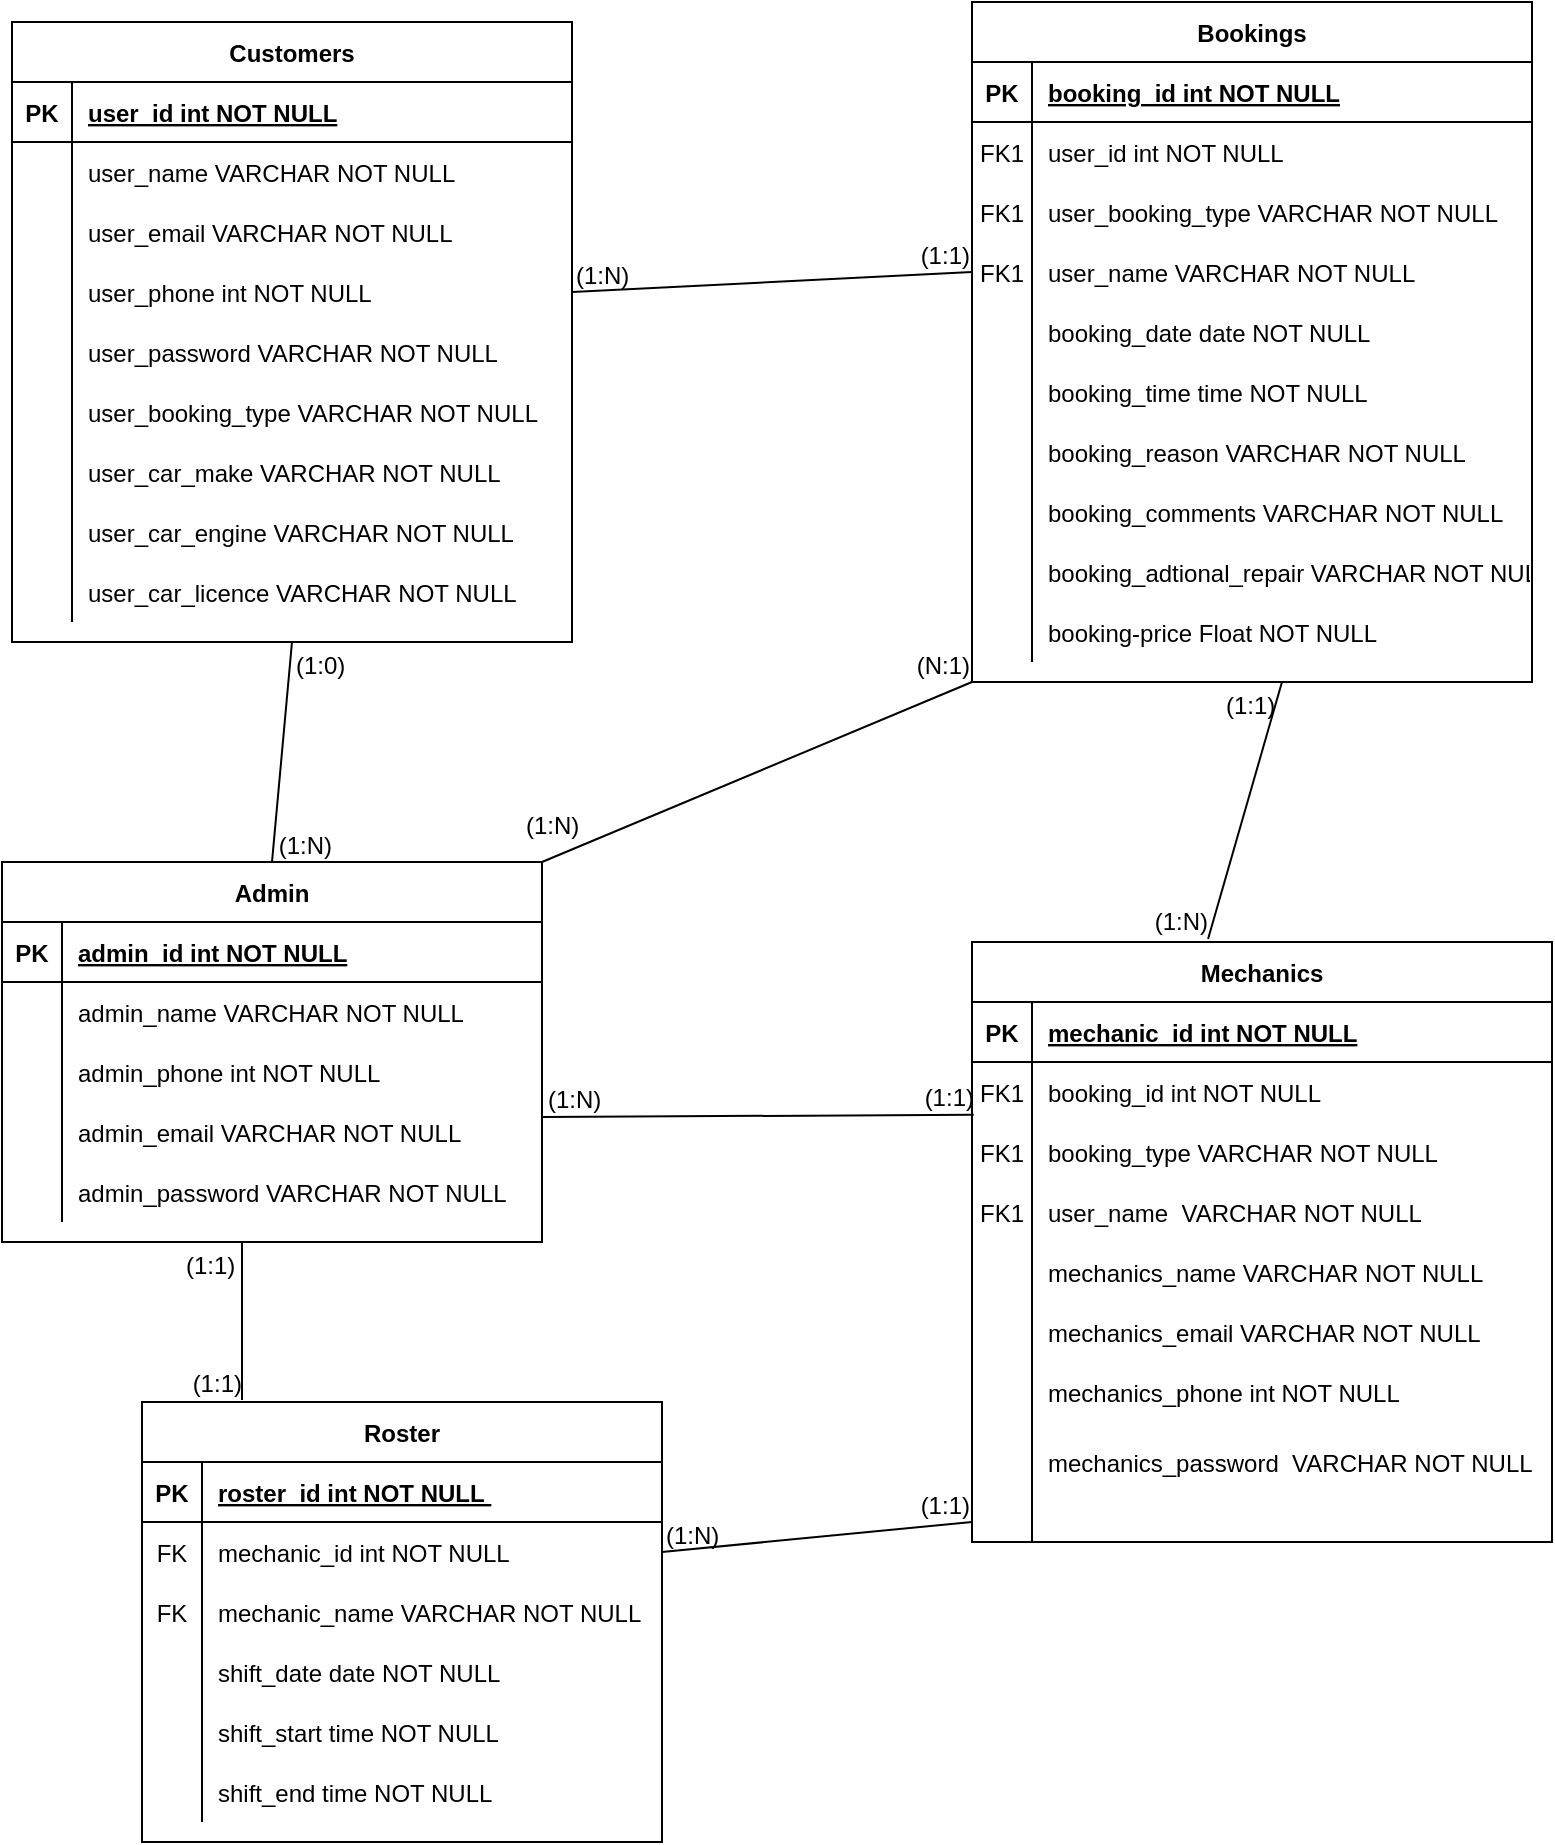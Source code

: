 <mxfile version="13.4.6" type="google"><diagram id="R2lEEEUBdFMjLlhIrx00" name="Page-1"><mxGraphModel dx="980" dy="446" grid="1" gridSize="10" guides="1" tooltips="1" connect="1" arrows="1" fold="1" page="1" pageScale="1" pageWidth="850" pageHeight="1100" math="0" shadow="0" extFonts="Permanent Marker^https://fonts.googleapis.com/css?family=Permanent+Marker"><root><mxCell id="0"/><mxCell id="1" parent="0"/><mxCell id="C-vyLk0tnHw3VtMMgP7b-2" value="Bookings" style="shape=table;startSize=30;container=1;collapsible=1;childLayout=tableLayout;fixedRows=1;rowLines=0;fontStyle=1;align=center;resizeLast=1;" parent="1" vertex="1"><mxGeometry x="515" y="20" width="280" height="340" as="geometry"/></mxCell><mxCell id="C-vyLk0tnHw3VtMMgP7b-3" value="" style="shape=partialRectangle;collapsible=0;dropTarget=0;pointerEvents=0;fillColor=none;points=[[0,0.5],[1,0.5]];portConstraint=eastwest;top=0;left=0;right=0;bottom=1;" parent="C-vyLk0tnHw3VtMMgP7b-2" vertex="1"><mxGeometry y="30" width="280" height="30" as="geometry"/></mxCell><mxCell id="C-vyLk0tnHw3VtMMgP7b-4" value="PK" style="shape=partialRectangle;overflow=hidden;connectable=0;fillColor=none;top=0;left=0;bottom=0;right=0;fontStyle=1;" parent="C-vyLk0tnHw3VtMMgP7b-3" vertex="1"><mxGeometry width="30" height="30" as="geometry"/></mxCell><mxCell id="C-vyLk0tnHw3VtMMgP7b-5" value="booking_id int NOT NULL" style="shape=partialRectangle;overflow=hidden;connectable=0;fillColor=none;top=0;left=0;bottom=0;right=0;align=left;spacingLeft=6;fontStyle=5;" parent="C-vyLk0tnHw3VtMMgP7b-3" vertex="1"><mxGeometry x="30" width="250" height="30" as="geometry"/></mxCell><mxCell id="C-vyLk0tnHw3VtMMgP7b-6" value="" style="shape=partialRectangle;collapsible=0;dropTarget=0;pointerEvents=0;fillColor=none;points=[[0,0.5],[1,0.5]];portConstraint=eastwest;top=0;left=0;right=0;bottom=0;" parent="C-vyLk0tnHw3VtMMgP7b-2" vertex="1"><mxGeometry y="60" width="280" height="30" as="geometry"/></mxCell><mxCell id="C-vyLk0tnHw3VtMMgP7b-7" value="FK1" style="shape=partialRectangle;overflow=hidden;connectable=0;fillColor=none;top=0;left=0;bottom=0;right=0;" parent="C-vyLk0tnHw3VtMMgP7b-6" vertex="1"><mxGeometry width="30" height="30" as="geometry"/></mxCell><mxCell id="C-vyLk0tnHw3VtMMgP7b-8" value="user_id int NOT NULL" style="shape=partialRectangle;overflow=hidden;connectable=0;fillColor=none;top=0;left=0;bottom=0;right=0;align=left;spacingLeft=6;" parent="C-vyLk0tnHw3VtMMgP7b-6" vertex="1"><mxGeometry x="30" width="250" height="30" as="geometry"/></mxCell><mxCell id="Sru7smreGGHzNyCPJgy1-29" value="" style="shape=partialRectangle;collapsible=0;dropTarget=0;pointerEvents=0;fillColor=none;points=[[0,0.5],[1,0.5]];portConstraint=eastwest;top=0;left=0;right=0;bottom=0;" parent="C-vyLk0tnHw3VtMMgP7b-2" vertex="1"><mxGeometry y="90" width="280" height="30" as="geometry"/></mxCell><mxCell id="Sru7smreGGHzNyCPJgy1-30" value="FK1" style="shape=partialRectangle;overflow=hidden;connectable=0;fillColor=none;top=0;left=0;bottom=0;right=0;" parent="Sru7smreGGHzNyCPJgy1-29" vertex="1"><mxGeometry width="30" height="30" as="geometry"/></mxCell><mxCell id="Sru7smreGGHzNyCPJgy1-31" value="user_booking_type VARCHAR NOT NULL" style="shape=partialRectangle;overflow=hidden;connectable=0;fillColor=none;top=0;left=0;bottom=0;right=0;align=left;spacingLeft=6;" parent="Sru7smreGGHzNyCPJgy1-29" vertex="1"><mxGeometry x="30" width="250" height="30" as="geometry"/></mxCell><mxCell id="Sru7smreGGHzNyCPJgy1-35" value="" style="shape=partialRectangle;collapsible=0;dropTarget=0;pointerEvents=0;fillColor=none;points=[[0,0.5],[1,0.5]];portConstraint=eastwest;top=0;left=0;right=0;bottom=0;" parent="C-vyLk0tnHw3VtMMgP7b-2" vertex="1"><mxGeometry y="120" width="280" height="30" as="geometry"/></mxCell><mxCell id="Sru7smreGGHzNyCPJgy1-36" value="FK1" style="shape=partialRectangle;overflow=hidden;connectable=0;fillColor=none;top=0;left=0;bottom=0;right=0;" parent="Sru7smreGGHzNyCPJgy1-35" vertex="1"><mxGeometry width="30" height="30" as="geometry"/></mxCell><mxCell id="Sru7smreGGHzNyCPJgy1-37" value="user_name VARCHAR NOT NULL" style="shape=partialRectangle;overflow=hidden;connectable=0;fillColor=none;top=0;left=0;bottom=0;right=0;align=left;spacingLeft=6;" parent="Sru7smreGGHzNyCPJgy1-35" vertex="1"><mxGeometry x="30" width="250" height="30" as="geometry"/></mxCell><mxCell id="Sru7smreGGHzNyCPJgy1-32" value="" style="shape=partialRectangle;collapsible=0;dropTarget=0;pointerEvents=0;fillColor=none;points=[[0,0.5],[1,0.5]];portConstraint=eastwest;top=0;left=0;right=0;bottom=0;" parent="C-vyLk0tnHw3VtMMgP7b-2" vertex="1"><mxGeometry y="150" width="280" height="30" as="geometry"/></mxCell><mxCell id="Sru7smreGGHzNyCPJgy1-33" value="" style="shape=partialRectangle;overflow=hidden;connectable=0;fillColor=none;top=0;left=0;bottom=0;right=0;" parent="Sru7smreGGHzNyCPJgy1-32" vertex="1"><mxGeometry width="30" height="30" as="geometry"/></mxCell><mxCell id="Sru7smreGGHzNyCPJgy1-34" value="booking_date date NOT NULL" style="shape=partialRectangle;overflow=hidden;connectable=0;fillColor=none;top=0;left=0;bottom=0;right=0;align=left;spacingLeft=6;" parent="Sru7smreGGHzNyCPJgy1-32" vertex="1"><mxGeometry x="30" width="250" height="30" as="geometry"/></mxCell><mxCell id="C-vyLk0tnHw3VtMMgP7b-9" value="" style="shape=partialRectangle;collapsible=0;dropTarget=0;pointerEvents=0;fillColor=none;points=[[0,0.5],[1,0.5]];portConstraint=eastwest;top=0;left=0;right=0;bottom=0;" parent="C-vyLk0tnHw3VtMMgP7b-2" vertex="1"><mxGeometry y="180" width="280" height="30" as="geometry"/></mxCell><mxCell id="C-vyLk0tnHw3VtMMgP7b-10" value="" style="shape=partialRectangle;overflow=hidden;connectable=0;fillColor=none;top=0;left=0;bottom=0;right=0;" parent="C-vyLk0tnHw3VtMMgP7b-9" vertex="1"><mxGeometry width="30" height="30" as="geometry"/></mxCell><mxCell id="C-vyLk0tnHw3VtMMgP7b-11" value="booking_time time NOT NULL" style="shape=partialRectangle;overflow=hidden;connectable=0;fillColor=none;top=0;left=0;bottom=0;right=0;align=left;spacingLeft=6;" parent="C-vyLk0tnHw3VtMMgP7b-9" vertex="1"><mxGeometry x="30" width="250" height="30" as="geometry"/></mxCell><mxCell id="Sru7smreGGHzNyCPJgy1-38" value="" style="shape=partialRectangle;collapsible=0;dropTarget=0;pointerEvents=0;fillColor=none;points=[[0,0.5],[1,0.5]];portConstraint=eastwest;top=0;left=0;right=0;bottom=0;" parent="C-vyLk0tnHw3VtMMgP7b-2" vertex="1"><mxGeometry y="210" width="280" height="30" as="geometry"/></mxCell><mxCell id="Sru7smreGGHzNyCPJgy1-39" value="" style="shape=partialRectangle;overflow=hidden;connectable=0;fillColor=none;top=0;left=0;bottom=0;right=0;" parent="Sru7smreGGHzNyCPJgy1-38" vertex="1"><mxGeometry width="30" height="30" as="geometry"/></mxCell><mxCell id="Sru7smreGGHzNyCPJgy1-40" value="booking_reason VARCHAR NOT NULL" style="shape=partialRectangle;overflow=hidden;connectable=0;fillColor=none;top=0;left=0;bottom=0;right=0;align=left;spacingLeft=6;" parent="Sru7smreGGHzNyCPJgy1-38" vertex="1"><mxGeometry x="30" width="250" height="30" as="geometry"/></mxCell><mxCell id="Sru7smreGGHzNyCPJgy1-41" value="" style="shape=partialRectangle;collapsible=0;dropTarget=0;pointerEvents=0;fillColor=none;points=[[0,0.5],[1,0.5]];portConstraint=eastwest;top=0;left=0;right=0;bottom=0;" parent="C-vyLk0tnHw3VtMMgP7b-2" vertex="1"><mxGeometry y="240" width="280" height="30" as="geometry"/></mxCell><mxCell id="Sru7smreGGHzNyCPJgy1-42" value="" style="shape=partialRectangle;overflow=hidden;connectable=0;fillColor=none;top=0;left=0;bottom=0;right=0;" parent="Sru7smreGGHzNyCPJgy1-41" vertex="1"><mxGeometry width="30" height="30" as="geometry"/></mxCell><mxCell id="Sru7smreGGHzNyCPJgy1-43" value="booking_comments VARCHAR NOT NULL" style="shape=partialRectangle;overflow=hidden;connectable=0;fillColor=none;top=0;left=0;bottom=0;right=0;align=left;spacingLeft=6;" parent="Sru7smreGGHzNyCPJgy1-41" vertex="1"><mxGeometry x="30" width="250" height="30" as="geometry"/></mxCell><mxCell id="Sru7smreGGHzNyCPJgy1-115" value="" style="shape=partialRectangle;collapsible=0;dropTarget=0;pointerEvents=0;fillColor=none;points=[[0,0.5],[1,0.5]];portConstraint=eastwest;top=0;left=0;right=0;bottom=0;" parent="C-vyLk0tnHw3VtMMgP7b-2" vertex="1"><mxGeometry y="270" width="280" height="30" as="geometry"/></mxCell><mxCell id="Sru7smreGGHzNyCPJgy1-116" value="" style="shape=partialRectangle;overflow=hidden;connectable=0;fillColor=none;top=0;left=0;bottom=0;right=0;" parent="Sru7smreGGHzNyCPJgy1-115" vertex="1"><mxGeometry width="30" height="30" as="geometry"/></mxCell><mxCell id="Sru7smreGGHzNyCPJgy1-117" value="booking_adtional_repair VARCHAR NOT NULL" style="shape=partialRectangle;overflow=hidden;connectable=0;fillColor=none;top=0;left=0;bottom=0;right=0;align=left;spacingLeft=6;" parent="Sru7smreGGHzNyCPJgy1-115" vertex="1"><mxGeometry x="30" width="250" height="30" as="geometry"/></mxCell><mxCell id="Sru7smreGGHzNyCPJgy1-44" value="" style="shape=partialRectangle;collapsible=0;dropTarget=0;pointerEvents=0;fillColor=none;points=[[0,0.5],[1,0.5]];portConstraint=eastwest;top=0;left=0;right=0;bottom=0;" parent="C-vyLk0tnHw3VtMMgP7b-2" vertex="1"><mxGeometry y="300" width="280" height="30" as="geometry"/></mxCell><mxCell id="Sru7smreGGHzNyCPJgy1-45" value="" style="shape=partialRectangle;overflow=hidden;connectable=0;fillColor=none;top=0;left=0;bottom=0;right=0;" parent="Sru7smreGGHzNyCPJgy1-44" vertex="1"><mxGeometry width="30" height="30" as="geometry"/></mxCell><mxCell id="Sru7smreGGHzNyCPJgy1-46" value="booking-price Float NOT NULL" style="shape=partialRectangle;overflow=hidden;connectable=0;fillColor=none;top=0;left=0;bottom=0;right=0;align=left;spacingLeft=6;" parent="Sru7smreGGHzNyCPJgy1-44" vertex="1"><mxGeometry x="30" width="250" height="30" as="geometry"/></mxCell><mxCell id="Sru7smreGGHzNyCPJgy1-138" value="" style="endArrow=none;html=1;rounded=0;exitX=1;exitY=0.5;exitDx=0;exitDy=0;entryX=0;entryY=0.5;entryDx=0;entryDy=0;" parent="1" source="Sru7smreGGHzNyCPJgy1-5" target="Sru7smreGGHzNyCPJgy1-35" edge="1"><mxGeometry relative="1" as="geometry"><mxPoint x="310" y="140" as="sourcePoint"/><mxPoint x="470" y="140" as="targetPoint"/></mxGeometry></mxCell><mxCell id="Sru7smreGGHzNyCPJgy1-139" value="(1:N)" style="resizable=0;html=1;align=left;verticalAlign=bottom;" parent="Sru7smreGGHzNyCPJgy1-138" connectable="0" vertex="1"><mxGeometry x="-1" relative="1" as="geometry"/></mxCell><mxCell id="Sru7smreGGHzNyCPJgy1-140" value="(1:1)" style="resizable=0;html=1;align=right;verticalAlign=bottom;" parent="Sru7smreGGHzNyCPJgy1-138" connectable="0" vertex="1"><mxGeometry x="1" relative="1" as="geometry"/></mxCell><mxCell id="Sru7smreGGHzNyCPJgy1-141" value="" style="endArrow=none;html=1;rounded=0;entryX=0.407;entryY=-0.005;entryDx=0;entryDy=0;entryPerimeter=0;" parent="1" target="C-vyLk0tnHw3VtMMgP7b-13" edge="1"><mxGeometry relative="1" as="geometry"><mxPoint x="670" y="360" as="sourcePoint"/><mxPoint x="666" y="490" as="targetPoint"/></mxGeometry></mxCell><mxCell id="Sru7smreGGHzNyCPJgy1-142" value="(1:1)" style="resizable=0;html=1;align=left;verticalAlign=bottom;" parent="Sru7smreGGHzNyCPJgy1-141" connectable="0" vertex="1"><mxGeometry x="-1" relative="1" as="geometry"><mxPoint x="-30" y="20" as="offset"/></mxGeometry></mxCell><mxCell id="Sru7smreGGHzNyCPJgy1-143" value="(1:N)" style="resizable=0;html=1;align=right;verticalAlign=bottom;" parent="Sru7smreGGHzNyCPJgy1-141" connectable="0" vertex="1"><mxGeometry x="1" relative="1" as="geometry"/></mxCell><mxCell id="Sru7smreGGHzNyCPJgy1-145" value="" style="endArrow=none;html=1;rounded=0;exitX=1;exitY=0.5;exitDx=0;exitDy=0;entryX=0;entryY=0.5;entryDx=0;entryDy=0;" parent="1" source="Sru7smreGGHzNyCPJgy1-100" target="Sru7smreGGHzNyCPJgy1-53" edge="1"><mxGeometry relative="1" as="geometry"><mxPoint x="560" y="500" as="sourcePoint"/><mxPoint x="720" y="500" as="targetPoint"/></mxGeometry></mxCell><mxCell id="Sru7smreGGHzNyCPJgy1-146" value="(1:N)" style="resizable=0;html=1;align=left;verticalAlign=bottom;" parent="Sru7smreGGHzNyCPJgy1-145" connectable="0" vertex="1"><mxGeometry x="-1" relative="1" as="geometry"/></mxCell><mxCell id="Sru7smreGGHzNyCPJgy1-147" value="(1:1)" style="resizable=0;html=1;align=right;verticalAlign=bottom;" parent="Sru7smreGGHzNyCPJgy1-145" connectable="0" vertex="1"><mxGeometry x="1" relative="1" as="geometry"/></mxCell><mxCell id="C-vyLk0tnHw3VtMMgP7b-23" value="Customers" style="shape=table;startSize=30;container=1;collapsible=1;childLayout=tableLayout;fixedRows=1;rowLines=0;fontStyle=1;align=center;resizeLast=1;" parent="1" vertex="1"><mxGeometry x="35" y="30" width="280" height="310" as="geometry"/></mxCell><mxCell id="C-vyLk0tnHw3VtMMgP7b-24" value="" style="shape=partialRectangle;collapsible=0;dropTarget=0;pointerEvents=0;fillColor=none;points=[[0,0.5],[1,0.5]];portConstraint=eastwest;top=0;left=0;right=0;bottom=1;" parent="C-vyLk0tnHw3VtMMgP7b-23" vertex="1"><mxGeometry y="30" width="280" height="30" as="geometry"/></mxCell><mxCell id="C-vyLk0tnHw3VtMMgP7b-25" value="PK" style="shape=partialRectangle;overflow=hidden;connectable=0;fillColor=none;top=0;left=0;bottom=0;right=0;fontStyle=1;" parent="C-vyLk0tnHw3VtMMgP7b-24" vertex="1"><mxGeometry width="30" height="30" as="geometry"/></mxCell><mxCell id="C-vyLk0tnHw3VtMMgP7b-26" value="user_id int NOT NULL" style="shape=partialRectangle;overflow=hidden;connectable=0;fillColor=none;top=0;left=0;bottom=0;right=0;align=left;spacingLeft=6;fontStyle=5;" parent="C-vyLk0tnHw3VtMMgP7b-24" vertex="1"><mxGeometry x="30" width="250" height="30" as="geometry"/></mxCell><mxCell id="C-vyLk0tnHw3VtMMgP7b-27" value="" style="shape=partialRectangle;collapsible=0;dropTarget=0;pointerEvents=0;fillColor=none;points=[[0,0.5],[1,0.5]];portConstraint=eastwest;top=0;left=0;right=0;bottom=0;" parent="C-vyLk0tnHw3VtMMgP7b-23" vertex="1"><mxGeometry y="60" width="280" height="30" as="geometry"/></mxCell><mxCell id="C-vyLk0tnHw3VtMMgP7b-28" value="" style="shape=partialRectangle;overflow=hidden;connectable=0;fillColor=none;top=0;left=0;bottom=0;right=0;" parent="C-vyLk0tnHw3VtMMgP7b-27" vertex="1"><mxGeometry width="30" height="30" as="geometry"/></mxCell><mxCell id="C-vyLk0tnHw3VtMMgP7b-29" value="user_name VARCHAR NOT NULL" style="shape=partialRectangle;overflow=hidden;connectable=0;fillColor=none;top=0;left=0;bottom=0;right=0;align=left;spacingLeft=6;" parent="C-vyLk0tnHw3VtMMgP7b-27" vertex="1"><mxGeometry x="30" width="250" height="30" as="geometry"/></mxCell><mxCell id="Sru7smreGGHzNyCPJgy1-2" value="" style="shape=partialRectangle;collapsible=0;dropTarget=0;pointerEvents=0;fillColor=none;points=[[0,0.5],[1,0.5]];portConstraint=eastwest;top=0;left=0;right=0;bottom=0;" parent="C-vyLk0tnHw3VtMMgP7b-23" vertex="1"><mxGeometry y="90" width="280" height="30" as="geometry"/></mxCell><mxCell id="Sru7smreGGHzNyCPJgy1-3" value="" style="shape=partialRectangle;overflow=hidden;connectable=0;fillColor=none;top=0;left=0;bottom=0;right=0;" parent="Sru7smreGGHzNyCPJgy1-2" vertex="1"><mxGeometry width="30" height="30" as="geometry"/></mxCell><mxCell id="Sru7smreGGHzNyCPJgy1-4" value="user_email VARCHAR NOT NULL" style="shape=partialRectangle;overflow=hidden;connectable=0;fillColor=none;top=0;left=0;bottom=0;right=0;align=left;spacingLeft=6;" parent="Sru7smreGGHzNyCPJgy1-2" vertex="1"><mxGeometry x="30" width="250" height="30" as="geometry"/></mxCell><mxCell id="Sru7smreGGHzNyCPJgy1-5" value="" style="shape=partialRectangle;collapsible=0;dropTarget=0;pointerEvents=0;fillColor=none;points=[[0,0.5],[1,0.5]];portConstraint=eastwest;top=0;left=0;right=0;bottom=0;" parent="C-vyLk0tnHw3VtMMgP7b-23" vertex="1"><mxGeometry y="120" width="280" height="30" as="geometry"/></mxCell><mxCell id="Sru7smreGGHzNyCPJgy1-6" value="" style="shape=partialRectangle;overflow=hidden;connectable=0;fillColor=none;top=0;left=0;bottom=0;right=0;" parent="Sru7smreGGHzNyCPJgy1-5" vertex="1"><mxGeometry width="30" height="30" as="geometry"/></mxCell><mxCell id="Sru7smreGGHzNyCPJgy1-7" value="user_phone int NOT NULL" style="shape=partialRectangle;overflow=hidden;connectable=0;fillColor=none;top=0;left=0;bottom=0;right=0;align=left;spacingLeft=6;" parent="Sru7smreGGHzNyCPJgy1-5" vertex="1"><mxGeometry x="30" width="250" height="30" as="geometry"/></mxCell><mxCell id="Sru7smreGGHzNyCPJgy1-8" value="" style="shape=partialRectangle;collapsible=0;dropTarget=0;pointerEvents=0;fillColor=none;points=[[0,0.5],[1,0.5]];portConstraint=eastwest;top=0;left=0;right=0;bottom=0;" parent="C-vyLk0tnHw3VtMMgP7b-23" vertex="1"><mxGeometry y="150" width="280" height="30" as="geometry"/></mxCell><mxCell id="Sru7smreGGHzNyCPJgy1-9" value="" style="shape=partialRectangle;overflow=hidden;connectable=0;fillColor=none;top=0;left=0;bottom=0;right=0;" parent="Sru7smreGGHzNyCPJgy1-8" vertex="1"><mxGeometry width="30" height="30" as="geometry"/></mxCell><mxCell id="Sru7smreGGHzNyCPJgy1-10" value="user_password VARCHAR NOT NULL" style="shape=partialRectangle;overflow=hidden;connectable=0;fillColor=none;top=0;left=0;bottom=0;right=0;align=left;spacingLeft=6;" parent="Sru7smreGGHzNyCPJgy1-8" vertex="1"><mxGeometry x="30" width="250" height="30" as="geometry"/></mxCell><mxCell id="Sru7smreGGHzNyCPJgy1-11" value="" style="shape=partialRectangle;collapsible=0;dropTarget=0;pointerEvents=0;fillColor=none;points=[[0,0.5],[1,0.5]];portConstraint=eastwest;top=0;left=0;right=0;bottom=0;" parent="C-vyLk0tnHw3VtMMgP7b-23" vertex="1"><mxGeometry y="180" width="280" height="30" as="geometry"/></mxCell><mxCell id="Sru7smreGGHzNyCPJgy1-12" value="" style="shape=partialRectangle;overflow=hidden;connectable=0;fillColor=none;top=0;left=0;bottom=0;right=0;" parent="Sru7smreGGHzNyCPJgy1-11" vertex="1"><mxGeometry width="30" height="30" as="geometry"/></mxCell><mxCell id="Sru7smreGGHzNyCPJgy1-13" value="user_booking_type VARCHAR NOT NULL" style="shape=partialRectangle;overflow=hidden;connectable=0;fillColor=none;top=0;left=0;bottom=0;right=0;align=left;spacingLeft=6;" parent="Sru7smreGGHzNyCPJgy1-11" vertex="1"><mxGeometry x="30" width="250" height="30" as="geometry"/></mxCell><mxCell id="Sru7smreGGHzNyCPJgy1-14" value="" style="shape=partialRectangle;collapsible=0;dropTarget=0;pointerEvents=0;fillColor=none;points=[[0,0.5],[1,0.5]];portConstraint=eastwest;top=0;left=0;right=0;bottom=0;" parent="C-vyLk0tnHw3VtMMgP7b-23" vertex="1"><mxGeometry y="210" width="280" height="30" as="geometry"/></mxCell><mxCell id="Sru7smreGGHzNyCPJgy1-15" value="" style="shape=partialRectangle;overflow=hidden;connectable=0;fillColor=none;top=0;left=0;bottom=0;right=0;" parent="Sru7smreGGHzNyCPJgy1-14" vertex="1"><mxGeometry width="30" height="30" as="geometry"/></mxCell><mxCell id="Sru7smreGGHzNyCPJgy1-16" value="user_car_make VARCHAR NOT NULL" style="shape=partialRectangle;overflow=hidden;connectable=0;fillColor=none;top=0;left=0;bottom=0;right=0;align=left;spacingLeft=6;" parent="Sru7smreGGHzNyCPJgy1-14" vertex="1"><mxGeometry x="30" width="250" height="30" as="geometry"/></mxCell><mxCell id="Sru7smreGGHzNyCPJgy1-17" value="" style="shape=partialRectangle;collapsible=0;dropTarget=0;pointerEvents=0;fillColor=none;points=[[0,0.5],[1,0.5]];portConstraint=eastwest;top=0;left=0;right=0;bottom=0;" parent="C-vyLk0tnHw3VtMMgP7b-23" vertex="1"><mxGeometry y="240" width="280" height="30" as="geometry"/></mxCell><mxCell id="Sru7smreGGHzNyCPJgy1-18" value="" style="shape=partialRectangle;overflow=hidden;connectable=0;fillColor=none;top=0;left=0;bottom=0;right=0;" parent="Sru7smreGGHzNyCPJgy1-17" vertex="1"><mxGeometry width="30" height="30" as="geometry"/></mxCell><mxCell id="Sru7smreGGHzNyCPJgy1-19" value="user_car_engine VARCHAR NOT NULL" style="shape=partialRectangle;overflow=hidden;connectable=0;fillColor=none;top=0;left=0;bottom=0;right=0;align=left;spacingLeft=6;" parent="Sru7smreGGHzNyCPJgy1-17" vertex="1"><mxGeometry x="30" width="250" height="30" as="geometry"/></mxCell><mxCell id="Sru7smreGGHzNyCPJgy1-20" value="" style="shape=partialRectangle;collapsible=0;dropTarget=0;pointerEvents=0;fillColor=none;points=[[0,0.5],[1,0.5]];portConstraint=eastwest;top=0;left=0;right=0;bottom=0;" parent="C-vyLk0tnHw3VtMMgP7b-23" vertex="1"><mxGeometry y="270" width="280" height="30" as="geometry"/></mxCell><mxCell id="Sru7smreGGHzNyCPJgy1-21" value="" style="shape=partialRectangle;overflow=hidden;connectable=0;fillColor=none;top=0;left=0;bottom=0;right=0;" parent="Sru7smreGGHzNyCPJgy1-20" vertex="1"><mxGeometry width="30" height="30" as="geometry"/></mxCell><mxCell id="Sru7smreGGHzNyCPJgy1-22" value="user_car_licence VARCHAR NOT NULL" style="shape=partialRectangle;overflow=hidden;connectable=0;fillColor=none;top=0;left=0;bottom=0;right=0;align=left;spacingLeft=6;" parent="Sru7smreGGHzNyCPJgy1-20" vertex="1"><mxGeometry x="30" width="250" height="30" as="geometry"/></mxCell><mxCell id="Sru7smreGGHzNyCPJgy1-148" value="" style="endArrow=none;html=1;rounded=0;" parent="1" edge="1"><mxGeometry relative="1" as="geometry"><mxPoint x="150" y="640" as="sourcePoint"/><mxPoint x="150" y="719" as="targetPoint"/></mxGeometry></mxCell><mxCell id="Sru7smreGGHzNyCPJgy1-149" value="(1:1)" style="resizable=0;html=1;align=left;verticalAlign=bottom;" parent="Sru7smreGGHzNyCPJgy1-148" connectable="0" vertex="1"><mxGeometry x="-1" relative="1" as="geometry"><mxPoint x="-30" y="20" as="offset"/></mxGeometry></mxCell><mxCell id="Sru7smreGGHzNyCPJgy1-150" value="(1:1)" style="resizable=0;html=1;align=right;verticalAlign=bottom;" parent="Sru7smreGGHzNyCPJgy1-148" connectable="0" vertex="1"><mxGeometry x="1" relative="1" as="geometry"/></mxCell><mxCell id="Sru7smreGGHzNyCPJgy1-96" value="Roster" style="shape=table;startSize=30;container=1;collapsible=1;childLayout=tableLayout;fixedRows=1;rowLines=0;fontStyle=1;align=center;resizeLast=1;" parent="1" vertex="1"><mxGeometry x="100" y="720" width="260" height="220" as="geometry"/></mxCell><mxCell id="Sru7smreGGHzNyCPJgy1-97" value="" style="shape=partialRectangle;collapsible=0;dropTarget=0;pointerEvents=0;fillColor=none;top=0;left=0;bottom=1;right=0;points=[[0,0.5],[1,0.5]];portConstraint=eastwest;" parent="Sru7smreGGHzNyCPJgy1-96" vertex="1"><mxGeometry y="30" width="260" height="30" as="geometry"/></mxCell><mxCell id="Sru7smreGGHzNyCPJgy1-98" value="PK" style="shape=partialRectangle;connectable=0;fillColor=none;top=0;left=0;bottom=0;right=0;fontStyle=1;overflow=hidden;" parent="Sru7smreGGHzNyCPJgy1-97" vertex="1"><mxGeometry width="30" height="30" as="geometry"/></mxCell><mxCell id="Sru7smreGGHzNyCPJgy1-99" value="roster_id int NOT NULL " style="shape=partialRectangle;connectable=0;fillColor=none;top=0;left=0;bottom=0;right=0;align=left;spacingLeft=6;fontStyle=5;overflow=hidden;" parent="Sru7smreGGHzNyCPJgy1-97" vertex="1"><mxGeometry x="30" width="230" height="30" as="geometry"/></mxCell><mxCell id="Sru7smreGGHzNyCPJgy1-100" value="" style="shape=partialRectangle;collapsible=0;dropTarget=0;pointerEvents=0;fillColor=none;top=0;left=0;bottom=0;right=0;points=[[0,0.5],[1,0.5]];portConstraint=eastwest;" parent="Sru7smreGGHzNyCPJgy1-96" vertex="1"><mxGeometry y="60" width="260" height="30" as="geometry"/></mxCell><mxCell id="Sru7smreGGHzNyCPJgy1-101" value="FK" style="shape=partialRectangle;connectable=0;fillColor=none;top=0;left=0;bottom=0;right=0;editable=1;overflow=hidden;" parent="Sru7smreGGHzNyCPJgy1-100" vertex="1"><mxGeometry width="30" height="30" as="geometry"/></mxCell><mxCell id="Sru7smreGGHzNyCPJgy1-102" value="mechanic_id int NOT NULL" style="shape=partialRectangle;connectable=0;fillColor=none;top=0;left=0;bottom=0;right=0;align=left;spacingLeft=6;overflow=hidden;" parent="Sru7smreGGHzNyCPJgy1-100" vertex="1"><mxGeometry x="30" width="230" height="30" as="geometry"/></mxCell><mxCell id="Sru7smreGGHzNyCPJgy1-103" value="" style="shape=partialRectangle;collapsible=0;dropTarget=0;pointerEvents=0;fillColor=none;top=0;left=0;bottom=0;right=0;points=[[0,0.5],[1,0.5]];portConstraint=eastwest;" parent="Sru7smreGGHzNyCPJgy1-96" vertex="1"><mxGeometry y="90" width="260" height="30" as="geometry"/></mxCell><mxCell id="Sru7smreGGHzNyCPJgy1-104" value="FK" style="shape=partialRectangle;connectable=0;fillColor=none;top=0;left=0;bottom=0;right=0;editable=1;overflow=hidden;" parent="Sru7smreGGHzNyCPJgy1-103" vertex="1"><mxGeometry width="30" height="30" as="geometry"/></mxCell><mxCell id="Sru7smreGGHzNyCPJgy1-105" value="mechanic_name VARCHAR NOT NULL" style="shape=partialRectangle;connectable=0;fillColor=none;top=0;left=0;bottom=0;right=0;align=left;spacingLeft=6;overflow=hidden;" parent="Sru7smreGGHzNyCPJgy1-103" vertex="1"><mxGeometry x="30" width="230" height="30" as="geometry"/></mxCell><mxCell id="Sru7smreGGHzNyCPJgy1-106" value="" style="shape=partialRectangle;collapsible=0;dropTarget=0;pointerEvents=0;fillColor=none;top=0;left=0;bottom=0;right=0;points=[[0,0.5],[1,0.5]];portConstraint=eastwest;" parent="Sru7smreGGHzNyCPJgy1-96" vertex="1"><mxGeometry y="120" width="260" height="30" as="geometry"/></mxCell><mxCell id="Sru7smreGGHzNyCPJgy1-107" value="" style="shape=partialRectangle;connectable=0;fillColor=none;top=0;left=0;bottom=0;right=0;editable=1;overflow=hidden;" parent="Sru7smreGGHzNyCPJgy1-106" vertex="1"><mxGeometry width="30" height="30" as="geometry"/></mxCell><mxCell id="Sru7smreGGHzNyCPJgy1-108" value="shift_date date NOT NULL" style="shape=partialRectangle;connectable=0;fillColor=none;top=0;left=0;bottom=0;right=0;align=left;spacingLeft=6;overflow=hidden;" parent="Sru7smreGGHzNyCPJgy1-106" vertex="1"><mxGeometry x="30" width="230" height="30" as="geometry"/></mxCell><mxCell id="Sru7smreGGHzNyCPJgy1-109" value="" style="shape=partialRectangle;collapsible=0;dropTarget=0;pointerEvents=0;fillColor=none;top=0;left=0;bottom=0;right=0;points=[[0,0.5],[1,0.5]];portConstraint=eastwest;" parent="Sru7smreGGHzNyCPJgy1-96" vertex="1"><mxGeometry y="150" width="260" height="30" as="geometry"/></mxCell><mxCell id="Sru7smreGGHzNyCPJgy1-110" value="" style="shape=partialRectangle;connectable=0;fillColor=none;top=0;left=0;bottom=0;right=0;editable=1;overflow=hidden;" parent="Sru7smreGGHzNyCPJgy1-109" vertex="1"><mxGeometry width="30" height="30" as="geometry"/></mxCell><mxCell id="Sru7smreGGHzNyCPJgy1-111" value="shift_start time NOT NULL" style="shape=partialRectangle;connectable=0;fillColor=none;top=0;left=0;bottom=0;right=0;align=left;spacingLeft=6;overflow=hidden;" parent="Sru7smreGGHzNyCPJgy1-109" vertex="1"><mxGeometry x="30" width="230" height="30" as="geometry"/></mxCell><mxCell id="Sru7smreGGHzNyCPJgy1-112" value="" style="shape=partialRectangle;collapsible=0;dropTarget=0;pointerEvents=0;fillColor=none;top=0;left=0;bottom=0;right=0;points=[[0,0.5],[1,0.5]];portConstraint=eastwest;" parent="Sru7smreGGHzNyCPJgy1-96" vertex="1"><mxGeometry y="180" width="260" height="30" as="geometry"/></mxCell><mxCell id="Sru7smreGGHzNyCPJgy1-113" value="" style="shape=partialRectangle;connectable=0;fillColor=none;top=0;left=0;bottom=0;right=0;editable=1;overflow=hidden;" parent="Sru7smreGGHzNyCPJgy1-112" vertex="1"><mxGeometry width="30" height="30" as="geometry"/></mxCell><mxCell id="Sru7smreGGHzNyCPJgy1-114" value="shift_end time NOT NULL" style="shape=partialRectangle;connectable=0;fillColor=none;top=0;left=0;bottom=0;right=0;align=left;spacingLeft=6;overflow=hidden;" parent="Sru7smreGGHzNyCPJgy1-112" vertex="1"><mxGeometry x="30" width="230" height="30" as="geometry"/></mxCell><mxCell id="Sru7smreGGHzNyCPJgy1-151" value="" style="endArrow=none;html=1;rounded=0;entryX=0.5;entryY=0;entryDx=0;entryDy=0;exitX=0.5;exitY=1;exitDx=0;exitDy=0;" parent="1" source="C-vyLk0tnHw3VtMMgP7b-23" target="Sru7smreGGHzNyCPJgy1-119" edge="1"><mxGeometry relative="1" as="geometry"><mxPoint x="70" y="330" as="sourcePoint"/><mxPoint x="230" y="330" as="targetPoint"/></mxGeometry></mxCell><mxCell id="Sru7smreGGHzNyCPJgy1-152" value="(1:0)" style="resizable=0;html=1;align=left;verticalAlign=bottom;" parent="Sru7smreGGHzNyCPJgy1-151" connectable="0" vertex="1"><mxGeometry x="-1" relative="1" as="geometry"><mxPoint y="20" as="offset"/></mxGeometry></mxCell><mxCell id="Sru7smreGGHzNyCPJgy1-153" value="(1:N)" style="resizable=0;html=1;align=right;verticalAlign=bottom;" parent="Sru7smreGGHzNyCPJgy1-151" connectable="0" vertex="1"><mxGeometry x="1" relative="1" as="geometry"><mxPoint x="31" as="offset"/></mxGeometry></mxCell><mxCell id="Sru7smreGGHzNyCPJgy1-154" value="" style="endArrow=none;html=1;rounded=0;exitX=1.002;exitY=0.251;exitDx=0;exitDy=0;entryX=0.003;entryY=-0.121;entryDx=0;entryDy=0;entryPerimeter=0;exitPerimeter=0;" parent="1" source="Sru7smreGGHzNyCPJgy1-129" target="Sru7smreGGHzNyCPJgy1-50" edge="1"><mxGeometry relative="1" as="geometry"><mxPoint x="530" y="380" as="sourcePoint"/><mxPoint x="690" y="380" as="targetPoint"/></mxGeometry></mxCell><mxCell id="Sru7smreGGHzNyCPJgy1-155" value="(1:N)" style="resizable=0;html=1;align=left;verticalAlign=bottom;" parent="Sru7smreGGHzNyCPJgy1-154" connectable="0" vertex="1"><mxGeometry x="-1" relative="1" as="geometry"/></mxCell><mxCell id="Sru7smreGGHzNyCPJgy1-156" value="(1:1)" style="resizable=0;html=1;align=right;verticalAlign=bottom;" parent="Sru7smreGGHzNyCPJgy1-154" connectable="0" vertex="1"><mxGeometry x="1" relative="1" as="geometry"/></mxCell><mxCell id="Sru7smreGGHzNyCPJgy1-157" value="" style="endArrow=none;html=1;rounded=0;exitX=1;exitY=0;exitDx=0;exitDy=0;entryX=0;entryY=1;entryDx=0;entryDy=0;" parent="1" source="Sru7smreGGHzNyCPJgy1-119" target="C-vyLk0tnHw3VtMMgP7b-2" edge="1"><mxGeometry relative="1" as="geometry"><mxPoint x="380" y="450" as="sourcePoint"/><mxPoint x="540" y="450" as="targetPoint"/></mxGeometry></mxCell><mxCell id="Sru7smreGGHzNyCPJgy1-158" value="(1:N)" style="resizable=0;html=1;align=left;verticalAlign=bottom;" parent="Sru7smreGGHzNyCPJgy1-157" connectable="0" vertex="1"><mxGeometry x="-1" relative="1" as="geometry"><mxPoint x="-10" y="-10" as="offset"/></mxGeometry></mxCell><mxCell id="Sru7smreGGHzNyCPJgy1-159" value="(N:1)" style="resizable=0;html=1;align=right;verticalAlign=bottom;" parent="Sru7smreGGHzNyCPJgy1-157" connectable="0" vertex="1"><mxGeometry x="1" relative="1" as="geometry"/></mxCell><mxCell id="Sru7smreGGHzNyCPJgy1-119" value="Admin" style="shape=table;startSize=30;container=1;collapsible=1;childLayout=tableLayout;fixedRows=1;rowLines=0;fontStyle=1;align=center;resizeLast=1;" parent="1" vertex="1"><mxGeometry x="30" y="450" width="270" height="190" as="geometry"/></mxCell><mxCell id="Sru7smreGGHzNyCPJgy1-120" value="" style="shape=partialRectangle;collapsible=0;dropTarget=0;pointerEvents=0;fillColor=none;top=0;left=0;bottom=1;right=0;points=[[0,0.5],[1,0.5]];portConstraint=eastwest;" parent="Sru7smreGGHzNyCPJgy1-119" vertex="1"><mxGeometry y="30" width="270" height="30" as="geometry"/></mxCell><mxCell id="Sru7smreGGHzNyCPJgy1-121" value="PK" style="shape=partialRectangle;connectable=0;fillColor=none;top=0;left=0;bottom=0;right=0;fontStyle=1;overflow=hidden;" parent="Sru7smreGGHzNyCPJgy1-120" vertex="1"><mxGeometry width="30" height="30" as="geometry"/></mxCell><mxCell id="Sru7smreGGHzNyCPJgy1-122" value="admin_id int NOT NULL" style="shape=partialRectangle;connectable=0;fillColor=none;top=0;left=0;bottom=0;right=0;align=left;spacingLeft=6;fontStyle=5;overflow=hidden;" parent="Sru7smreGGHzNyCPJgy1-120" vertex="1"><mxGeometry x="30" width="240" height="30" as="geometry"/></mxCell><mxCell id="Sru7smreGGHzNyCPJgy1-123" value="" style="shape=partialRectangle;collapsible=0;dropTarget=0;pointerEvents=0;fillColor=none;top=0;left=0;bottom=0;right=0;points=[[0,0.5],[1,0.5]];portConstraint=eastwest;" parent="Sru7smreGGHzNyCPJgy1-119" vertex="1"><mxGeometry y="60" width="270" height="30" as="geometry"/></mxCell><mxCell id="Sru7smreGGHzNyCPJgy1-124" value="" style="shape=partialRectangle;connectable=0;fillColor=none;top=0;left=0;bottom=0;right=0;editable=1;overflow=hidden;" parent="Sru7smreGGHzNyCPJgy1-123" vertex="1"><mxGeometry width="30" height="30" as="geometry"/></mxCell><mxCell id="Sru7smreGGHzNyCPJgy1-125" value="admin_name VARCHAR NOT NULL" style="shape=partialRectangle;connectable=0;fillColor=none;top=0;left=0;bottom=0;right=0;align=left;spacingLeft=6;overflow=hidden;" parent="Sru7smreGGHzNyCPJgy1-123" vertex="1"><mxGeometry x="30" width="240" height="30" as="geometry"/></mxCell><mxCell id="Sru7smreGGHzNyCPJgy1-126" value="" style="shape=partialRectangle;collapsible=0;dropTarget=0;pointerEvents=0;fillColor=none;top=0;left=0;bottom=0;right=0;points=[[0,0.5],[1,0.5]];portConstraint=eastwest;" parent="Sru7smreGGHzNyCPJgy1-119" vertex="1"><mxGeometry y="90" width="270" height="30" as="geometry"/></mxCell><mxCell id="Sru7smreGGHzNyCPJgy1-127" value="" style="shape=partialRectangle;connectable=0;fillColor=none;top=0;left=0;bottom=0;right=0;editable=1;overflow=hidden;" parent="Sru7smreGGHzNyCPJgy1-126" vertex="1"><mxGeometry width="30" height="30" as="geometry"/></mxCell><mxCell id="Sru7smreGGHzNyCPJgy1-128" value="admin_phone int NOT NULL" style="shape=partialRectangle;connectable=0;fillColor=none;top=0;left=0;bottom=0;right=0;align=left;spacingLeft=6;overflow=hidden;" parent="Sru7smreGGHzNyCPJgy1-126" vertex="1"><mxGeometry x="30" width="240" height="30" as="geometry"/></mxCell><mxCell id="Sru7smreGGHzNyCPJgy1-129" value="" style="shape=partialRectangle;collapsible=0;dropTarget=0;pointerEvents=0;fillColor=none;top=0;left=0;bottom=0;right=0;points=[[0,0.5],[1,0.5]];portConstraint=eastwest;" parent="Sru7smreGGHzNyCPJgy1-119" vertex="1"><mxGeometry y="120" width="270" height="30" as="geometry"/></mxCell><mxCell id="Sru7smreGGHzNyCPJgy1-130" value="" style="shape=partialRectangle;connectable=0;fillColor=none;top=0;left=0;bottom=0;right=0;editable=1;overflow=hidden;" parent="Sru7smreGGHzNyCPJgy1-129" vertex="1"><mxGeometry width="30" height="30" as="geometry"/></mxCell><mxCell id="Sru7smreGGHzNyCPJgy1-131" value="admin_email VARCHAR NOT NULL" style="shape=partialRectangle;connectable=0;fillColor=none;top=0;left=0;bottom=0;right=0;align=left;spacingLeft=6;overflow=hidden;" parent="Sru7smreGGHzNyCPJgy1-129" vertex="1"><mxGeometry x="30" width="240" height="30" as="geometry"/></mxCell><mxCell id="Sru7smreGGHzNyCPJgy1-132" value="" style="shape=partialRectangle;collapsible=0;dropTarget=0;pointerEvents=0;fillColor=none;top=0;left=0;bottom=0;right=0;points=[[0,0.5],[1,0.5]];portConstraint=eastwest;" parent="Sru7smreGGHzNyCPJgy1-119" vertex="1"><mxGeometry y="150" width="270" height="30" as="geometry"/></mxCell><mxCell id="Sru7smreGGHzNyCPJgy1-133" value="" style="shape=partialRectangle;connectable=0;fillColor=none;top=0;left=0;bottom=0;right=0;editable=1;overflow=hidden;" parent="Sru7smreGGHzNyCPJgy1-132" vertex="1"><mxGeometry width="30" height="30" as="geometry"/></mxCell><mxCell id="Sru7smreGGHzNyCPJgy1-134" value="admin_password VARCHAR NOT NULL" style="shape=partialRectangle;connectable=0;fillColor=none;top=0;left=0;bottom=0;right=0;align=left;spacingLeft=6;overflow=hidden;" parent="Sru7smreGGHzNyCPJgy1-132" vertex="1"><mxGeometry x="30" width="240" height="30" as="geometry"/></mxCell><mxCell id="C-vyLk0tnHw3VtMMgP7b-13" value="Mechanics" style="shape=table;startSize=30;container=1;collapsible=1;childLayout=tableLayout;fixedRows=1;rowLines=0;fontStyle=1;align=center;resizeLast=1;" parent="1" vertex="1"><mxGeometry x="515" y="490" width="290" height="300" as="geometry"/></mxCell><mxCell id="C-vyLk0tnHw3VtMMgP7b-14" value="" style="shape=partialRectangle;collapsible=0;dropTarget=0;pointerEvents=0;fillColor=none;points=[[0,0.5],[1,0.5]];portConstraint=eastwest;top=0;left=0;right=0;bottom=1;" parent="C-vyLk0tnHw3VtMMgP7b-13" vertex="1"><mxGeometry y="30" width="290" height="30" as="geometry"/></mxCell><mxCell id="C-vyLk0tnHw3VtMMgP7b-15" value="PK" style="shape=partialRectangle;overflow=hidden;connectable=0;fillColor=none;top=0;left=0;bottom=0;right=0;fontStyle=1;" parent="C-vyLk0tnHw3VtMMgP7b-14" vertex="1"><mxGeometry width="30" height="30" as="geometry"/></mxCell><mxCell id="C-vyLk0tnHw3VtMMgP7b-16" value="mechanic_id int NOT NULL " style="shape=partialRectangle;overflow=hidden;connectable=0;fillColor=none;top=0;left=0;bottom=0;right=0;align=left;spacingLeft=6;fontStyle=5;" parent="C-vyLk0tnHw3VtMMgP7b-14" vertex="1"><mxGeometry x="30" width="260" height="30" as="geometry"/></mxCell><mxCell id="C-vyLk0tnHw3VtMMgP7b-17" value="" style="shape=partialRectangle;collapsible=0;dropTarget=0;pointerEvents=0;fillColor=none;points=[[0,0.5],[1,0.5]];portConstraint=eastwest;top=0;left=0;right=0;bottom=0;" parent="C-vyLk0tnHw3VtMMgP7b-13" vertex="1"><mxGeometry y="60" width="290" height="30" as="geometry"/></mxCell><mxCell id="C-vyLk0tnHw3VtMMgP7b-18" value="FK1" style="shape=partialRectangle;overflow=hidden;connectable=0;fillColor=none;top=0;left=0;bottom=0;right=0;" parent="C-vyLk0tnHw3VtMMgP7b-17" vertex="1"><mxGeometry width="30" height="30" as="geometry"/></mxCell><mxCell id="C-vyLk0tnHw3VtMMgP7b-19" value="booking_id int NOT NULL" style="shape=partialRectangle;overflow=hidden;connectable=0;fillColor=none;top=0;left=0;bottom=0;right=0;align=left;spacingLeft=6;" parent="C-vyLk0tnHw3VtMMgP7b-17" vertex="1"><mxGeometry x="30" width="260" height="30" as="geometry"/></mxCell><mxCell id="Sru7smreGGHzNyCPJgy1-50" value="" style="shape=partialRectangle;collapsible=0;dropTarget=0;pointerEvents=0;fillColor=none;points=[[0,0.5],[1,0.5]];portConstraint=eastwest;top=0;left=0;right=0;bottom=0;" parent="C-vyLk0tnHw3VtMMgP7b-13" vertex="1"><mxGeometry y="90" width="290" height="30" as="geometry"/></mxCell><mxCell id="Sru7smreGGHzNyCPJgy1-51" value="FK1" style="shape=partialRectangle;overflow=hidden;connectable=0;fillColor=none;top=0;left=0;bottom=0;right=0;" parent="Sru7smreGGHzNyCPJgy1-50" vertex="1"><mxGeometry width="30" height="30" as="geometry"/></mxCell><mxCell id="Sru7smreGGHzNyCPJgy1-52" value="booking_type VARCHAR NOT NULL" style="shape=partialRectangle;overflow=hidden;connectable=0;fillColor=none;top=0;left=0;bottom=0;right=0;align=left;spacingLeft=6;" parent="Sru7smreGGHzNyCPJgy1-50" vertex="1"><mxGeometry x="30" width="260" height="30" as="geometry"/></mxCell><mxCell id="Sru7smreGGHzNyCPJgy1-65" value="" style="shape=partialRectangle;collapsible=0;dropTarget=0;pointerEvents=0;fillColor=none;points=[[0,0.5],[1,0.5]];portConstraint=eastwest;top=0;left=0;right=0;bottom=0;" parent="C-vyLk0tnHw3VtMMgP7b-13" vertex="1"><mxGeometry y="120" width="290" height="30" as="geometry"/></mxCell><mxCell id="Sru7smreGGHzNyCPJgy1-66" value="FK1" style="shape=partialRectangle;overflow=hidden;connectable=0;fillColor=none;top=0;left=0;bottom=0;right=0;" parent="Sru7smreGGHzNyCPJgy1-65" vertex="1"><mxGeometry width="30" height="30" as="geometry"/></mxCell><mxCell id="Sru7smreGGHzNyCPJgy1-67" value="user_name  VARCHAR NOT NULL" style="shape=partialRectangle;overflow=hidden;connectable=0;fillColor=none;top=0;left=0;bottom=0;right=0;align=left;spacingLeft=6;" parent="Sru7smreGGHzNyCPJgy1-65" vertex="1"><mxGeometry x="30" width="260" height="30" as="geometry"/></mxCell><mxCell id="C-vyLk0tnHw3VtMMgP7b-20" value="" style="shape=partialRectangle;collapsible=0;dropTarget=0;pointerEvents=0;fillColor=none;points=[[0,0.5],[1,0.5]];portConstraint=eastwest;top=0;left=0;right=0;bottom=0;" parent="C-vyLk0tnHw3VtMMgP7b-13" vertex="1"><mxGeometry y="150" width="290" height="30" as="geometry"/></mxCell><mxCell id="C-vyLk0tnHw3VtMMgP7b-21" value="" style="shape=partialRectangle;overflow=hidden;connectable=0;fillColor=none;top=0;left=0;bottom=0;right=0;" parent="C-vyLk0tnHw3VtMMgP7b-20" vertex="1"><mxGeometry width="30" height="30" as="geometry"/></mxCell><mxCell id="C-vyLk0tnHw3VtMMgP7b-22" value="mechanics_name VARCHAR NOT NULL" style="shape=partialRectangle;overflow=hidden;connectable=0;fillColor=none;top=0;left=0;bottom=0;right=0;align=left;spacingLeft=6;" parent="C-vyLk0tnHw3VtMMgP7b-20" vertex="1"><mxGeometry x="30" width="260" height="30" as="geometry"/></mxCell><mxCell id="Sru7smreGGHzNyCPJgy1-47" value="" style="shape=partialRectangle;collapsible=0;dropTarget=0;pointerEvents=0;fillColor=none;points=[[0,0.5],[1,0.5]];portConstraint=eastwest;top=0;left=0;right=0;bottom=0;" parent="C-vyLk0tnHw3VtMMgP7b-13" vertex="1"><mxGeometry y="180" width="290" height="30" as="geometry"/></mxCell><mxCell id="Sru7smreGGHzNyCPJgy1-48" value="" style="shape=partialRectangle;overflow=hidden;connectable=0;fillColor=none;top=0;left=0;bottom=0;right=0;" parent="Sru7smreGGHzNyCPJgy1-47" vertex="1"><mxGeometry width="30" height="30" as="geometry"/></mxCell><mxCell id="Sru7smreGGHzNyCPJgy1-49" value="mechanics_email VARCHAR NOT NULL" style="shape=partialRectangle;overflow=hidden;connectable=0;fillColor=none;top=0;left=0;bottom=0;right=0;align=left;spacingLeft=6;" parent="Sru7smreGGHzNyCPJgy1-47" vertex="1"><mxGeometry x="30" width="260" height="30" as="geometry"/></mxCell><mxCell id="Sru7smreGGHzNyCPJgy1-59" value="" style="shape=partialRectangle;collapsible=0;dropTarget=0;pointerEvents=0;fillColor=none;points=[[0,0.5],[1,0.5]];portConstraint=eastwest;top=0;left=0;right=0;bottom=0;" parent="C-vyLk0tnHw3VtMMgP7b-13" vertex="1"><mxGeometry y="210" width="290" height="30" as="geometry"/></mxCell><mxCell id="Sru7smreGGHzNyCPJgy1-60" value="" style="shape=partialRectangle;overflow=hidden;connectable=0;fillColor=none;top=0;left=0;bottom=0;right=0;" parent="Sru7smreGGHzNyCPJgy1-59" vertex="1"><mxGeometry width="30" height="30" as="geometry"/></mxCell><mxCell id="Sru7smreGGHzNyCPJgy1-61" value="mechanics_phone int NOT NULL" style="shape=partialRectangle;overflow=hidden;connectable=0;fillColor=none;top=0;left=0;bottom=0;right=0;align=left;spacingLeft=6;" parent="Sru7smreGGHzNyCPJgy1-59" vertex="1"><mxGeometry x="30" width="260" height="30" as="geometry"/></mxCell><mxCell id="Sru7smreGGHzNyCPJgy1-62" value="" style="shape=partialRectangle;collapsible=0;dropTarget=0;pointerEvents=0;fillColor=none;points=[[0,0.5],[1,0.5]];portConstraint=eastwest;top=0;left=0;right=0;bottom=0;" parent="C-vyLk0tnHw3VtMMgP7b-13" vertex="1"><mxGeometry y="240" width="290" height="40" as="geometry"/></mxCell><mxCell id="Sru7smreGGHzNyCPJgy1-63" value="" style="shape=partialRectangle;overflow=hidden;connectable=0;fillColor=none;top=0;left=0;bottom=0;right=0;" parent="Sru7smreGGHzNyCPJgy1-62" vertex="1"><mxGeometry width="30" height="40" as="geometry"/></mxCell><mxCell id="Sru7smreGGHzNyCPJgy1-64" value="mechanics_password  VARCHAR NOT NULL" style="shape=partialRectangle;overflow=hidden;connectable=0;fillColor=none;top=0;left=0;bottom=0;right=0;align=left;spacingLeft=6;" parent="Sru7smreGGHzNyCPJgy1-62" vertex="1"><mxGeometry x="30" width="260" height="40" as="geometry"/></mxCell><mxCell id="Sru7smreGGHzNyCPJgy1-53" value="" style="shape=partialRectangle;collapsible=0;dropTarget=0;pointerEvents=0;fillColor=none;points=[[0,0.5],[1,0.5]];portConstraint=eastwest;top=0;left=0;right=0;bottom=0;" parent="C-vyLk0tnHw3VtMMgP7b-13" vertex="1"><mxGeometry y="280" width="290" height="20" as="geometry"/></mxCell><mxCell id="Sru7smreGGHzNyCPJgy1-54" value="" style="shape=partialRectangle;overflow=hidden;connectable=0;fillColor=none;top=0;left=0;bottom=0;right=0;" parent="Sru7smreGGHzNyCPJgy1-53" vertex="1"><mxGeometry width="30" height="20" as="geometry"/></mxCell><mxCell id="Sru7smreGGHzNyCPJgy1-55" value="" style="shape=partialRectangle;overflow=hidden;connectable=0;fillColor=none;top=0;left=0;bottom=0;right=0;align=left;spacingLeft=6;" parent="Sru7smreGGHzNyCPJgy1-53" vertex="1"><mxGeometry x="30" width="260" height="20" as="geometry"/></mxCell></root></mxGraphModel></diagram></mxfile>